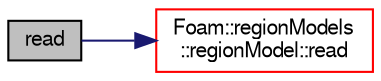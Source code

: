 digraph "read"
{
  bgcolor="transparent";
  edge [fontname="FreeSans",fontsize="10",labelfontname="FreeSans",labelfontsize="10"];
  node [fontname="FreeSans",fontsize="10",shape=record];
  rankdir="LR";
  Node6 [label="read",height=0.2,width=0.4,color="black", fillcolor="grey75", style="filled", fontcolor="black"];
  Node6 -> Node7 [color="midnightblue",fontsize="10",style="solid",fontname="FreeSans"];
  Node7 [label="Foam::regionModels\l::regionModel::read",height=0.2,width=0.4,color="red",URL="$a28998.html#af816873151ddb0126e98bb2f914d8ed5",tooltip="Read control parameters from dictionary. "];
}

